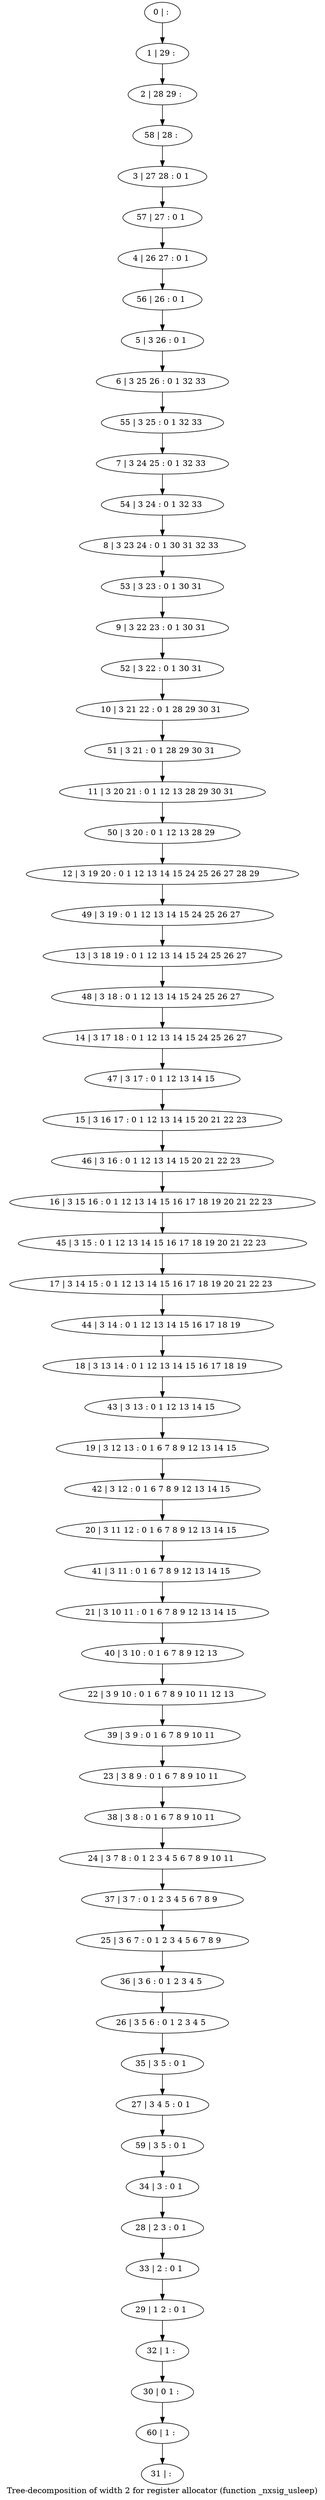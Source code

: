 digraph G {
graph [label="Tree-decomposition of width 2 for register allocator (function _nxsig_usleep)"]
0[label="0 | : "];
1[label="1 | 29 : "];
2[label="2 | 28 29 : "];
3[label="3 | 27 28 : 0 1 "];
4[label="4 | 26 27 : 0 1 "];
5[label="5 | 3 26 : 0 1 "];
6[label="6 | 3 25 26 : 0 1 32 33 "];
7[label="7 | 3 24 25 : 0 1 32 33 "];
8[label="8 | 3 23 24 : 0 1 30 31 32 33 "];
9[label="9 | 3 22 23 : 0 1 30 31 "];
10[label="10 | 3 21 22 : 0 1 28 29 30 31 "];
11[label="11 | 3 20 21 : 0 1 12 13 28 29 30 31 "];
12[label="12 | 3 19 20 : 0 1 12 13 14 15 24 25 26 27 28 29 "];
13[label="13 | 3 18 19 : 0 1 12 13 14 15 24 25 26 27 "];
14[label="14 | 3 17 18 : 0 1 12 13 14 15 24 25 26 27 "];
15[label="15 | 3 16 17 : 0 1 12 13 14 15 20 21 22 23 "];
16[label="16 | 3 15 16 : 0 1 12 13 14 15 16 17 18 19 20 21 22 23 "];
17[label="17 | 3 14 15 : 0 1 12 13 14 15 16 17 18 19 20 21 22 23 "];
18[label="18 | 3 13 14 : 0 1 12 13 14 15 16 17 18 19 "];
19[label="19 | 3 12 13 : 0 1 6 7 8 9 12 13 14 15 "];
20[label="20 | 3 11 12 : 0 1 6 7 8 9 12 13 14 15 "];
21[label="21 | 3 10 11 : 0 1 6 7 8 9 12 13 14 15 "];
22[label="22 | 3 9 10 : 0 1 6 7 8 9 10 11 12 13 "];
23[label="23 | 3 8 9 : 0 1 6 7 8 9 10 11 "];
24[label="24 | 3 7 8 : 0 1 2 3 4 5 6 7 8 9 10 11 "];
25[label="25 | 3 6 7 : 0 1 2 3 4 5 6 7 8 9 "];
26[label="26 | 3 5 6 : 0 1 2 3 4 5 "];
27[label="27 | 3 4 5 : 0 1 "];
28[label="28 | 2 3 : 0 1 "];
29[label="29 | 1 2 : 0 1 "];
30[label="30 | 0 1 : "];
31[label="31 | : "];
32[label="32 | 1 : "];
33[label="33 | 2 : 0 1 "];
34[label="34 | 3 : 0 1 "];
35[label="35 | 3 5 : 0 1 "];
36[label="36 | 3 6 : 0 1 2 3 4 5 "];
37[label="37 | 3 7 : 0 1 2 3 4 5 6 7 8 9 "];
38[label="38 | 3 8 : 0 1 6 7 8 9 10 11 "];
39[label="39 | 3 9 : 0 1 6 7 8 9 10 11 "];
40[label="40 | 3 10 : 0 1 6 7 8 9 12 13 "];
41[label="41 | 3 11 : 0 1 6 7 8 9 12 13 14 15 "];
42[label="42 | 3 12 : 0 1 6 7 8 9 12 13 14 15 "];
43[label="43 | 3 13 : 0 1 12 13 14 15 "];
44[label="44 | 3 14 : 0 1 12 13 14 15 16 17 18 19 "];
45[label="45 | 3 15 : 0 1 12 13 14 15 16 17 18 19 20 21 22 23 "];
46[label="46 | 3 16 : 0 1 12 13 14 15 20 21 22 23 "];
47[label="47 | 3 17 : 0 1 12 13 14 15 "];
48[label="48 | 3 18 : 0 1 12 13 14 15 24 25 26 27 "];
49[label="49 | 3 19 : 0 1 12 13 14 15 24 25 26 27 "];
50[label="50 | 3 20 : 0 1 12 13 28 29 "];
51[label="51 | 3 21 : 0 1 28 29 30 31 "];
52[label="52 | 3 22 : 0 1 30 31 "];
53[label="53 | 3 23 : 0 1 30 31 "];
54[label="54 | 3 24 : 0 1 32 33 "];
55[label="55 | 3 25 : 0 1 32 33 "];
56[label="56 | 26 : 0 1 "];
57[label="57 | 27 : 0 1 "];
58[label="58 | 28 : "];
59[label="59 | 3 5 : 0 1 "];
60[label="60 | 1 : "];
0->1 ;
1->2 ;
5->6 ;
32->30 ;
29->32 ;
33->29 ;
28->33 ;
34->28 ;
35->27 ;
26->35 ;
36->26 ;
25->36 ;
37->25 ;
24->37 ;
38->24 ;
23->38 ;
39->23 ;
22->39 ;
40->22 ;
21->40 ;
41->21 ;
20->41 ;
42->20 ;
19->42 ;
43->19 ;
18->43 ;
44->18 ;
17->44 ;
45->17 ;
16->45 ;
46->16 ;
15->46 ;
47->15 ;
14->47 ;
48->14 ;
13->48 ;
49->13 ;
12->49 ;
50->12 ;
11->50 ;
51->11 ;
10->51 ;
52->10 ;
9->52 ;
53->9 ;
8->53 ;
54->8 ;
7->54 ;
55->7 ;
6->55 ;
56->5 ;
4->56 ;
57->4 ;
3->57 ;
58->3 ;
2->58 ;
59->34 ;
27->59 ;
60->31 ;
30->60 ;
}
